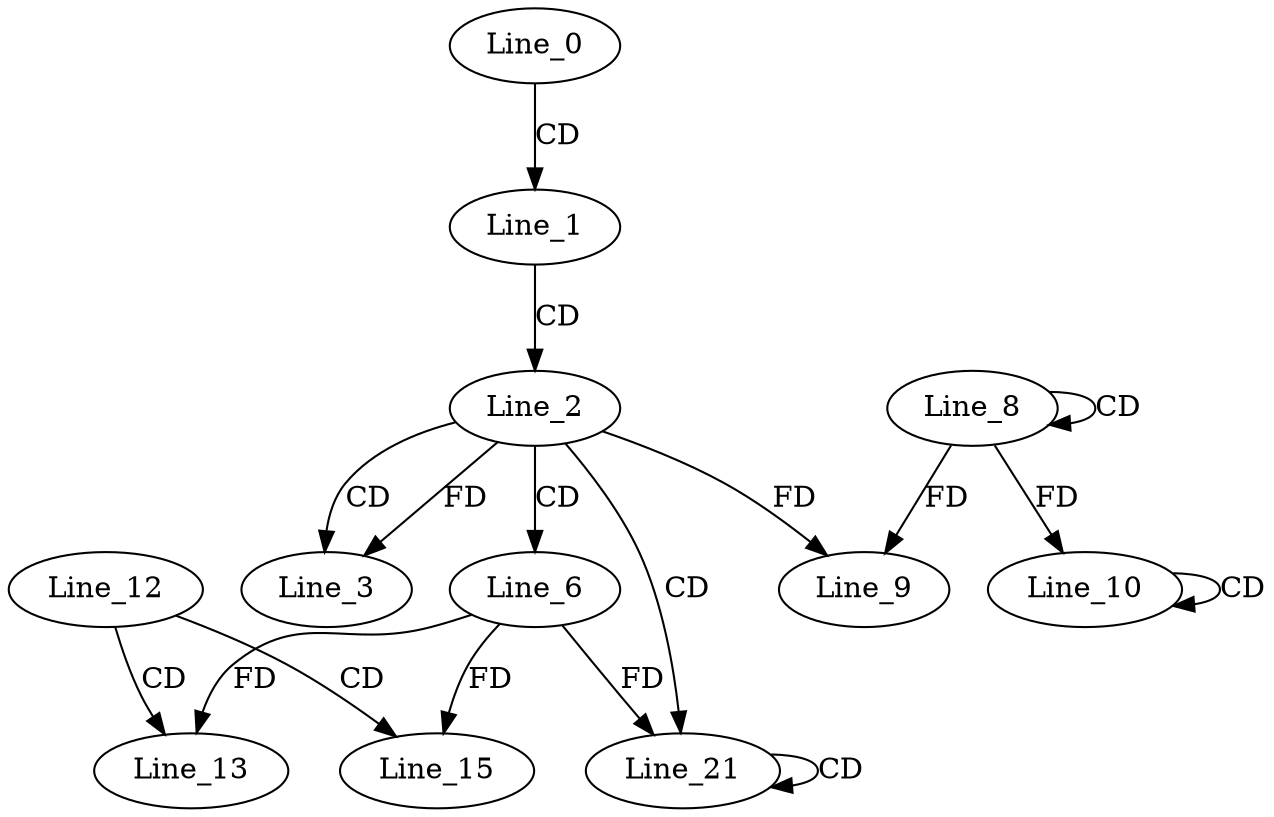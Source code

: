digraph G {
  Line_0;
  Line_1;
  Line_2;
  Line_3;
  Line_3;
  Line_6;
  Line_8;
  Line_8;
  Line_9;
  Line_9;
  Line_10;
  Line_10;
  Line_12;
  Line_13;
  Line_13;
  Line_15;
  Line_21;
  Line_21;
  Line_0 -> Line_1 [ label="CD" ];
  Line_1 -> Line_2 [ label="CD" ];
  Line_2 -> Line_3 [ label="CD" ];
  Line_2 -> Line_3 [ label="FD" ];
  Line_2 -> Line_6 [ label="CD" ];
  Line_8 -> Line_8 [ label="CD" ];
  Line_8 -> Line_9 [ label="FD" ];
  Line_2 -> Line_9 [ label="FD" ];
  Line_10 -> Line_10 [ label="CD" ];
  Line_8 -> Line_10 [ label="FD" ];
  Line_12 -> Line_13 [ label="CD" ];
  Line_6 -> Line_13 [ label="FD" ];
  Line_12 -> Line_15 [ label="CD" ];
  Line_6 -> Line_15 [ label="FD" ];
  Line_2 -> Line_21 [ label="CD" ];
  Line_21 -> Line_21 [ label="CD" ];
  Line_6 -> Line_21 [ label="FD" ];
}
